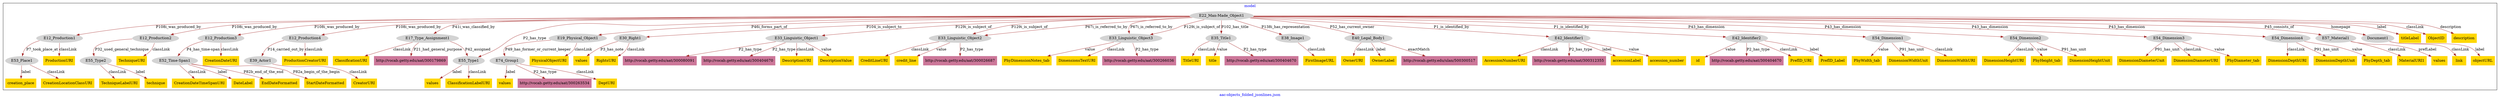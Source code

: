 digraph n0 {
fontcolor="blue"
remincross="true"
label="aac-objects_folded_jsonlines.json"
subgraph cluster {
label="model"
n2[style="filled",color="white",fillcolor="lightgray",label="E12_Production1"];
n3[style="filled",color="white",fillcolor="lightgray",label="E53_Place1"];
n4[style="filled",color="white",fillcolor="lightgray",label="E12_Production2"];
n5[style="filled",color="white",fillcolor="lightgray",label="E55_Type2"];
n6[style="filled",color="white",fillcolor="lightgray",label="E12_Production3"];
n7[style="filled",color="white",fillcolor="lightgray",label="E52_Time-Span1"];
n8[style="filled",color="white",fillcolor="lightgray",label="E12_Production4"];
n9[style="filled",color="white",fillcolor="lightgray",label="E39_Actor1"];
n10[style="filled",color="white",fillcolor="lightgray",label="E17_Type_Assignment1"];
n11[style="filled",color="white",fillcolor="lightgray",label="E55_Type1"];
n12[style="filled",color="white",fillcolor="lightgray",label="E19_Physical_Object1"];
n13[style="filled",color="white",fillcolor="lightgray",label="E74_Group1"];
n14[style="filled",color="white",fillcolor="lightgray",label="E22_Man-Made_Object1"];
n15[style="filled",color="white",fillcolor="lightgray",label="E30_Right1"];
n16[style="filled",color="white",fillcolor="lightgray",label="E33_Linguistic_Object1"];
n17[style="filled",color="white",fillcolor="lightgray",label="E33_Linguistic_Object2"];
n18[style="filled",color="white",fillcolor="lightgray",label="E33_Linguistic_Object3"];
n19[style="filled",color="white",fillcolor="lightgray",label="E35_Title1"];
n20[style="filled",color="white",fillcolor="lightgray",label="E38_Image1"];
n21[style="filled",color="white",fillcolor="lightgray",label="E40_Legal_Body1"];
n22[style="filled",color="white",fillcolor="lightgray",label="E42_Identifier1"];
n23[style="filled",color="white",fillcolor="lightgray",label="E42_Identifier2"];
n24[style="filled",color="white",fillcolor="lightgray",label="E54_Dimension1"];
n25[style="filled",color="white",fillcolor="lightgray",label="E54_Dimension2"];
n26[style="filled",color="white",fillcolor="lightgray",label="E54_Dimension3"];
n27[style="filled",color="white",fillcolor="lightgray",label="E54_Dimension4"];
n28[style="filled",color="white",fillcolor="lightgray",label="E57_Material1"];
n29[style="filled",color="white",fillcolor="lightgray",label="Document1"];
n30[shape="plaintext",style="filled",fillcolor="gold",label="PhyWidth_tab"];
n31[shape="plaintext",style="filled",fillcolor="gold",label="MaterialURI1"];
n32[shape="plaintext",style="filled",fillcolor="gold",label="titleLabel"];
n33[shape="plaintext",style="filled",fillcolor="gold",label="CreatorURI"];
n34[shape="plaintext",style="filled",fillcolor="gold",label="ProductionCreatorURI"];
n35[shape="plaintext",style="filled",fillcolor="gold",label="TitleURI"];
n36[shape="plaintext",style="filled",fillcolor="gold",label="PhysicalObjectURI"];
n37[shape="plaintext",style="filled",fillcolor="gold",label="DimensionHeightURI"];
n38[shape="plaintext",style="filled",fillcolor="gold",label="creation_place"];
n39[shape="plaintext",style="filled",fillcolor="gold",label="DescriptionURI"];
n40[shape="plaintext",style="filled",fillcolor="gold",label="ProductionURI"];
n41[shape="plaintext",style="filled",fillcolor="gold",label="TechniqueLabelURI"];
n42[shape="plaintext",style="filled",fillcolor="gold",label="CreationDateTimeSpanURI"];
n43[shape="plaintext",style="filled",fillcolor="gold",label="DimensionWidthUnit"];
n44[shape="plaintext",style="filled",fillcolor="gold",label="DateLabel"];
n45[shape="plaintext",style="filled",fillcolor="gold",label="DimensionDepthURI"];
n46[shape="plaintext",style="filled",fillcolor="gold",label="accessionLabel"];
n47[shape="plaintext",style="filled",fillcolor="gold",label="PrefID_URI"];
n48[shape="plaintext",style="filled",fillcolor="gold",label="DescriptionValue"];
n49[shape="plaintext",style="filled",fillcolor="gold",label="CreationDateURI"];
n50[shape="plaintext",style="filled",fillcolor="gold",label="TechniqueURI"];
n51[shape="plaintext",style="filled",fillcolor="gold",label="OwnerURI"];
n52[shape="plaintext",style="filled",fillcolor="gold",label="EndDateFormatted"];
n53[shape="plaintext",style="filled",fillcolor="gold",label="DimensionDiameterUnit"];
n54[shape="plaintext",style="filled",fillcolor="gold",label="ObjectID"];
n55[shape="plaintext",style="filled",fillcolor="gold",label="PrefID_Label"];
n56[shape="plaintext",style="filled",fillcolor="gold",label="DeptURI"];
n57[shape="plaintext",style="filled",fillcolor="gold",label="CreditLineURI"];
n58[shape="plaintext",style="filled",fillcolor="gold",label="FirstImageURL"];
n59[shape="plaintext",style="filled",fillcolor="gold",label="values"];
n60[shape="plaintext",style="filled",fillcolor="gold",label="credit_line"];
n61[shape="plaintext",style="filled",fillcolor="gold",label="DimensionDiameterURI"];
n62[shape="plaintext",style="filled",fillcolor="gold",label="DimensionDepthUnit"];
n63[shape="plaintext",style="filled",fillcolor="gold",label="link"];
n64[shape="plaintext",style="filled",fillcolor="gold",label="objectURL"];
n65[shape="plaintext",style="filled",fillcolor="gold",label="RightsURI"];
n66[shape="plaintext",style="filled",fillcolor="gold",label="PhyDiameter_tab"];
n67[shape="plaintext",style="filled",fillcolor="gold",label="PhyDepth_tab"];
n68[shape="plaintext",style="filled",fillcolor="gold",label="description"];
n69[shape="plaintext",style="filled",fillcolor="gold",label="PhyHeight_tab"];
n70[shape="plaintext",style="filled",fillcolor="gold",label="OwnerLabel"];
n71[shape="plaintext",style="filled",fillcolor="gold",label="PhyDimensionNotes_tab"];
n72[shape="plaintext",style="filled",fillcolor="gold",label="values"];
n73[shape="plaintext",style="filled",fillcolor="gold",label="accession_number"];
n74[shape="plaintext",style="filled",fillcolor="gold",label="ClassificationURI"];
n75[shape="plaintext",style="filled",fillcolor="gold",label="CreationLocationClassURI"];
n76[shape="plaintext",style="filled",fillcolor="gold",label="DimensionWidthURI"];
n77[shape="plaintext",style="filled",fillcolor="gold",label="values"];
n78[shape="plaintext",style="filled",fillcolor="gold",label="AccessionNumberURI"];
n79[shape="plaintext",style="filled",fillcolor="gold",label="id"];
n80[shape="plaintext",style="filled",fillcolor="gold",label="StartDateFormatted"];
n81[shape="plaintext",style="filled",fillcolor="gold",label="values"];
n82[shape="plaintext",style="filled",fillcolor="gold",label="ClassificationLabelURI"];
n83[shape="plaintext",style="filled",fillcolor="gold",label="DimensionsTextURI"];
n84[shape="plaintext",style="filled",fillcolor="gold",label="title"];
n85[shape="plaintext",style="filled",fillcolor="gold",label="DimensionHeightUnit"];
n86[shape="plaintext",style="filled",fillcolor="gold",label="technique"];
n87[shape="plaintext",style="filled",fillcolor="#CC7799",label="http://vocab.getty.edu/aat/300263534"];
n88[shape="plaintext",style="filled",fillcolor="#CC7799",label="http://vocab.getty.edu/aat/300080091"];
n89[shape="plaintext",style="filled",fillcolor="#CC7799",label="http://vocab.getty.edu/aat/300404670"];
n90[shape="plaintext",style="filled",fillcolor="#CC7799",label="http://vocab.getty.edu/ulan/500300517"];
n91[shape="plaintext",style="filled",fillcolor="#CC7799",label="http://vocab.getty.edu/aat/300179869"];
n92[shape="plaintext",style="filled",fillcolor="#CC7799",label="http://vocab.getty.edu/aat/300404670"];
n93[shape="plaintext",style="filled",fillcolor="#CC7799",label="http://vocab.getty.edu/aat/300312355"];
n94[shape="plaintext",style="filled",fillcolor="#CC7799",label="http://vocab.getty.edu/aat/300266036"];
n95[shape="plaintext",style="filled",fillcolor="#CC7799",label="http://vocab.getty.edu/aat/300026687"];
n96[shape="plaintext",style="filled",fillcolor="#CC7799",label="http://vocab.getty.edu/aat/300404670"];
}
n2 -> n3[color="brown",fontcolor="black",label="P7_took_place_at"]
n4 -> n5[color="brown",fontcolor="black",label="P32_used_general_technique"]
n6 -> n7[color="brown",fontcolor="black",label="P4_has_time-span"]
n8 -> n9[color="brown",fontcolor="black",label="P14_carried_out_by"]
n10 -> n11[color="brown",fontcolor="black",label="P42_assigned"]
n12 -> n13[color="brown",fontcolor="black",label="P49_has_former_or_current_keeper"]
n14 -> n2[color="brown",fontcolor="black",label="P108i_was_produced_by"]
n14 -> n4[color="brown",fontcolor="black",label="P108i_was_produced_by"]
n14 -> n6[color="brown",fontcolor="black",label="P108i_was_produced_by"]
n14 -> n8[color="brown",fontcolor="black",label="P108i_was_produced_by"]
n14 -> n10[color="brown",fontcolor="black",label="P41i_was_classified_by"]
n14 -> n12[color="brown",fontcolor="black",label="P46i_forms_part_of"]
n14 -> n15[color="brown",fontcolor="black",label="P104_is_subject_to"]
n14 -> n16[color="brown",fontcolor="black",label="P129i_is_subject_of"]
n14 -> n17[color="brown",fontcolor="black",label="P67i_is_referred_to_by"]
n14 -> n18[color="brown",fontcolor="black",label="P129i_is_subject_of"]
n14 -> n19[color="brown",fontcolor="black",label="P102_has_title"]
n14 -> n20[color="brown",fontcolor="black",label="P138i_has_representation"]
n14 -> n21[color="brown",fontcolor="black",label="P52_has_current_owner"]
n14 -> n22[color="brown",fontcolor="black",label="P1_is_identified_by"]
n14 -> n23[color="brown",fontcolor="black",label="P1_is_identified_by"]
n14 -> n24[color="brown",fontcolor="black",label="P43_has_dimension"]
n14 -> n25[color="brown",fontcolor="black",label="P43_has_dimension"]
n14 -> n26[color="brown",fontcolor="black",label="P43_has_dimension"]
n14 -> n27[color="brown",fontcolor="black",label="P43_has_dimension"]
n14 -> n28[color="brown",fontcolor="black",label="P45_consists_of"]
n14 -> n29[color="brown",fontcolor="black",label="homepage"]
n24 -> n30[color="brown",fontcolor="black",label="value"]
n28 -> n31[color="brown",fontcolor="black",label="classLink"]
n14 -> n32[color="brown",fontcolor="black",label="label"]
n9 -> n33[color="brown",fontcolor="black",label="classLink"]
n8 -> n34[color="brown",fontcolor="black",label="classLink"]
n19 -> n35[color="brown",fontcolor="black",label="classLink"]
n12 -> n36[color="brown",fontcolor="black",label="classLink"]
n25 -> n37[color="brown",fontcolor="black",label="classLink"]
n3 -> n38[color="brown",fontcolor="black",label="label"]
n16 -> n39[color="brown",fontcolor="black",label="classLink"]
n2 -> n40[color="brown",fontcolor="black",label="classLink"]
n5 -> n41[color="brown",fontcolor="black",label="classLink"]
n7 -> n42[color="brown",fontcolor="black",label="classLink"]
n24 -> n43[color="brown",fontcolor="black",label="P91_has_unit"]
n7 -> n44[color="brown",fontcolor="black",label="label"]
n27 -> n45[color="brown",fontcolor="black",label="classLink"]
n22 -> n46[color="brown",fontcolor="black",label="label"]
n23 -> n47[color="brown",fontcolor="black",label="classLink"]
n16 -> n48[color="brown",fontcolor="black",label="value"]
n6 -> n49[color="brown",fontcolor="black",label="classLink"]
n4 -> n50[color="brown",fontcolor="black",label="classLink"]
n21 -> n51[color="brown",fontcolor="black",label="classLink"]
n7 -> n52[color="brown",fontcolor="black",label="P82b_end_of_the_end"]
n26 -> n53[color="brown",fontcolor="black",label="P91_has_unit"]
n14 -> n54[color="brown",fontcolor="black",label="classLink"]
n23 -> n55[color="brown",fontcolor="black",label="label"]
n13 -> n56[color="brown",fontcolor="black",label="classLink"]
n17 -> n57[color="brown",fontcolor="black",label="classLink"]
n20 -> n58[color="brown",fontcolor="black",label="classLink"]
n15 -> n59[color="brown",fontcolor="black",label="P3_has_note"]
n17 -> n60[color="brown",fontcolor="black",label="value"]
n26 -> n61[color="brown",fontcolor="black",label="classLink"]
n27 -> n62[color="brown",fontcolor="black",label="P91_has_unit"]
n29 -> n63[color="brown",fontcolor="black",label="classLink"]
n29 -> n64[color="brown",fontcolor="black",label="label"]
n15 -> n65[color="brown",fontcolor="black",label="classLink"]
n26 -> n66[color="brown",fontcolor="black",label="value"]
n27 -> n67[color="brown",fontcolor="black",label="value"]
n14 -> n68[color="brown",fontcolor="black",label="description"]
n25 -> n69[color="brown",fontcolor="black",label="value"]
n21 -> n70[color="brown",fontcolor="black",label="label"]
n18 -> n71[color="brown",fontcolor="black",label="value"]
n13 -> n72[color="brown",fontcolor="black",label="label"]
n22 -> n73[color="brown",fontcolor="black",label="value"]
n10 -> n74[color="brown",fontcolor="black",label="classLink"]
n3 -> n75[color="brown",fontcolor="black",label="classLink"]
n24 -> n76[color="brown",fontcolor="black",label="classLink"]
n11 -> n77[color="brown",fontcolor="black",label="label"]
n22 -> n78[color="brown",fontcolor="black",label="classLink"]
n23 -> n79[color="brown",fontcolor="black",label="value"]
n7 -> n80[color="brown",fontcolor="black",label="P82a_begin_of_the_begin"]
n28 -> n81[color="brown",fontcolor="black",label="prefLabel"]
n11 -> n82[color="brown",fontcolor="black",label="classLink"]
n18 -> n83[color="brown",fontcolor="black",label="classLink"]
n19 -> n84[color="brown",fontcolor="black",label="value"]
n25 -> n85[color="brown",fontcolor="black",label="P91_has_unit"]
n5 -> n86[color="brown",fontcolor="black",label="label"]
n13 -> n87[color="brown",fontcolor="black",label="P2_has_type"]
n16 -> n88[color="brown",fontcolor="black",label="P2_has_type"]
n14 -> n17[color="brown",fontcolor="black",label="P129i_is_subject_of"]
n16 -> n89[color="brown",fontcolor="black",label="P2_has_type"]
n14 -> n18[color="brown",fontcolor="black",label="P67i_is_referred_to_by"]
n21 -> n90[color="brown",fontcolor="black",label="exactMatch"]
n10 -> n91[color="brown",fontcolor="black",label="P21_had_general_purpose"]
n19 -> n92[color="brown",fontcolor="black",label="P2_has_type"]
n14 -> n11[color="brown",fontcolor="black",label="P2_has_type"]
n22 -> n93[color="brown",fontcolor="black",label="P2_has_type"]
n18 -> n94[color="brown",fontcolor="black",label="P2_has_type"]
n17 -> n95[color="brown",fontcolor="black",label="P2_has_type"]
n23 -> n96[color="brown",fontcolor="black",label="P2_has_type"]
}
